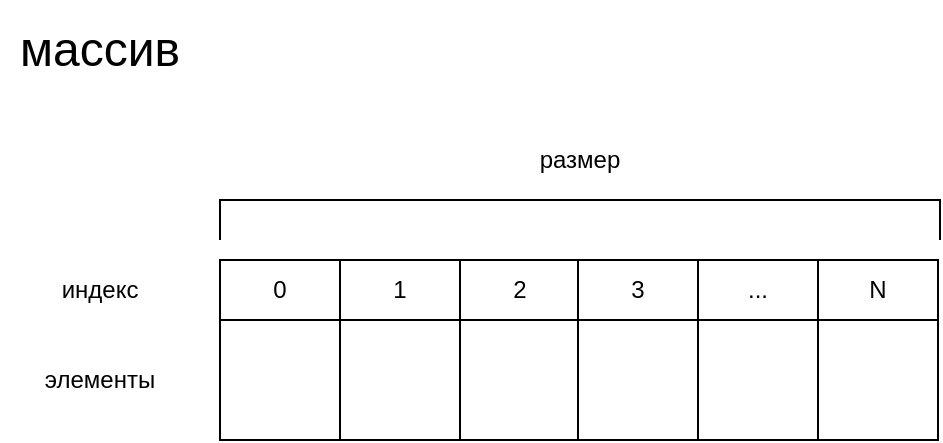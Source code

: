 <mxfile version="10.6.7" type="github"><diagram id="CeJdT4jbQuwxBZELDapq" name="Page-1"><mxGraphModel dx="1960" dy="1770" grid="1" gridSize="10" guides="1" tooltips="1" connect="1" arrows="1" fold="1" page="1" pageScale="1" pageWidth="850" pageHeight="1100" math="0" shadow="0"><root><mxCell id="0"/><mxCell id="1" parent="0"/><mxCell id="wPyfWP8JBU7PacAB39pM-1" value="" style="rounded=0;whiteSpace=wrap;html=1;" parent="1" vertex="1"><mxGeometry x="60" y="30" width="60" height="60" as="geometry"/></mxCell><mxCell id="wPyfWP8JBU7PacAB39pM-2" value="" style="rounded=0;whiteSpace=wrap;html=1;" parent="1" vertex="1"><mxGeometry x="120" y="30" width="60" height="60" as="geometry"/></mxCell><mxCell id="wPyfWP8JBU7PacAB39pM-3" value="" style="rounded=0;whiteSpace=wrap;html=1;" parent="1" vertex="1"><mxGeometry x="180" y="30" width="59" height="60" as="geometry"/></mxCell><mxCell id="wPyfWP8JBU7PacAB39pM-4" value="" style="rounded=0;whiteSpace=wrap;html=1;" parent="1" vertex="1"><mxGeometry x="239" y="30" width="60" height="60" as="geometry"/></mxCell><mxCell id="wPyfWP8JBU7PacAB39pM-5" value="" style="rounded=0;whiteSpace=wrap;html=1;" parent="1" vertex="1"><mxGeometry x="299" y="30" width="60" height="60" as="geometry"/></mxCell><mxCell id="wPyfWP8JBU7PacAB39pM-6" value="" style="rounded=0;whiteSpace=wrap;html=1;" parent="1" vertex="1"><mxGeometry x="359" y="30" width="60" height="60" as="geometry"/></mxCell><mxCell id="wPyfWP8JBU7PacAB39pM-7" value="элементы" style="text;html=1;strokeColor=none;fillColor=none;align=center;verticalAlign=middle;whiteSpace=wrap;rounded=0;" parent="1" vertex="1"><mxGeometry x="-30" y="50" width="60" height="20" as="geometry"/></mxCell><mxCell id="wPyfWP8JBU7PacAB39pM-8" value="индекс" style="text;html=1;strokeColor=none;fillColor=none;align=center;verticalAlign=middle;whiteSpace=wrap;rounded=0;" parent="1" vertex="1"><mxGeometry x="-20" y="5" width="40" height="20" as="geometry"/></mxCell><mxCell id="wPyfWP8JBU7PacAB39pM-9" value="0" style="rounded=0;whiteSpace=wrap;html=1;" parent="1" vertex="1"><mxGeometry x="60" width="60" height="30" as="geometry"/></mxCell><mxCell id="wPyfWP8JBU7PacAB39pM-10" value="1" style="rounded=0;whiteSpace=wrap;html=1;" parent="1" vertex="1"><mxGeometry x="120" width="60" height="30" as="geometry"/></mxCell><mxCell id="wPyfWP8JBU7PacAB39pM-11" value="2" style="rounded=0;whiteSpace=wrap;html=1;" parent="1" vertex="1"><mxGeometry x="180" width="60" height="30" as="geometry"/></mxCell><mxCell id="wPyfWP8JBU7PacAB39pM-12" value="3" style="rounded=0;whiteSpace=wrap;html=1;" parent="1" vertex="1"><mxGeometry x="239" width="60" height="30" as="geometry"/></mxCell><mxCell id="wPyfWP8JBU7PacAB39pM-13" value="..." style="rounded=0;whiteSpace=wrap;html=1;" parent="1" vertex="1"><mxGeometry x="299" width="60" height="30" as="geometry"/></mxCell><mxCell id="wPyfWP8JBU7PacAB39pM-14" value="N" style="rounded=0;whiteSpace=wrap;html=1;" parent="1" vertex="1"><mxGeometry x="359" width="60" height="30" as="geometry"/></mxCell><mxCell id="4Q01D6Vfr3ii5D8fmYdA-1" value="" style="strokeWidth=1;html=1;shape=mxgraph.flowchart.annotation_1;align=right;pointerEvents=1;rotation=90;verticalAlign=middle;horizontal=1;labelPosition=left;verticalLabelPosition=middle;flipV=1;" vertex="1" parent="1"><mxGeometry x="230" y="-200" width="20" height="360" as="geometry"/></mxCell><mxCell id="4Q01D6Vfr3ii5D8fmYdA-2" value="размер" style="text;html=1;strokeColor=none;fillColor=none;align=center;verticalAlign=middle;whiteSpace=wrap;rounded=0;" vertex="1" parent="1"><mxGeometry x="220" y="-60" width="40" height="20" as="geometry"/></mxCell><mxCell id="4Q01D6Vfr3ii5D8fmYdA-3" value="массив" style="text;html=1;strokeColor=none;fillColor=none;align=center;verticalAlign=middle;whiteSpace=wrap;rounded=0;fontSize=24;" vertex="1" parent="1"><mxGeometry x="-50" y="-130" width="100" height="50" as="geometry"/></mxCell></root></mxGraphModel></diagram></mxfile>